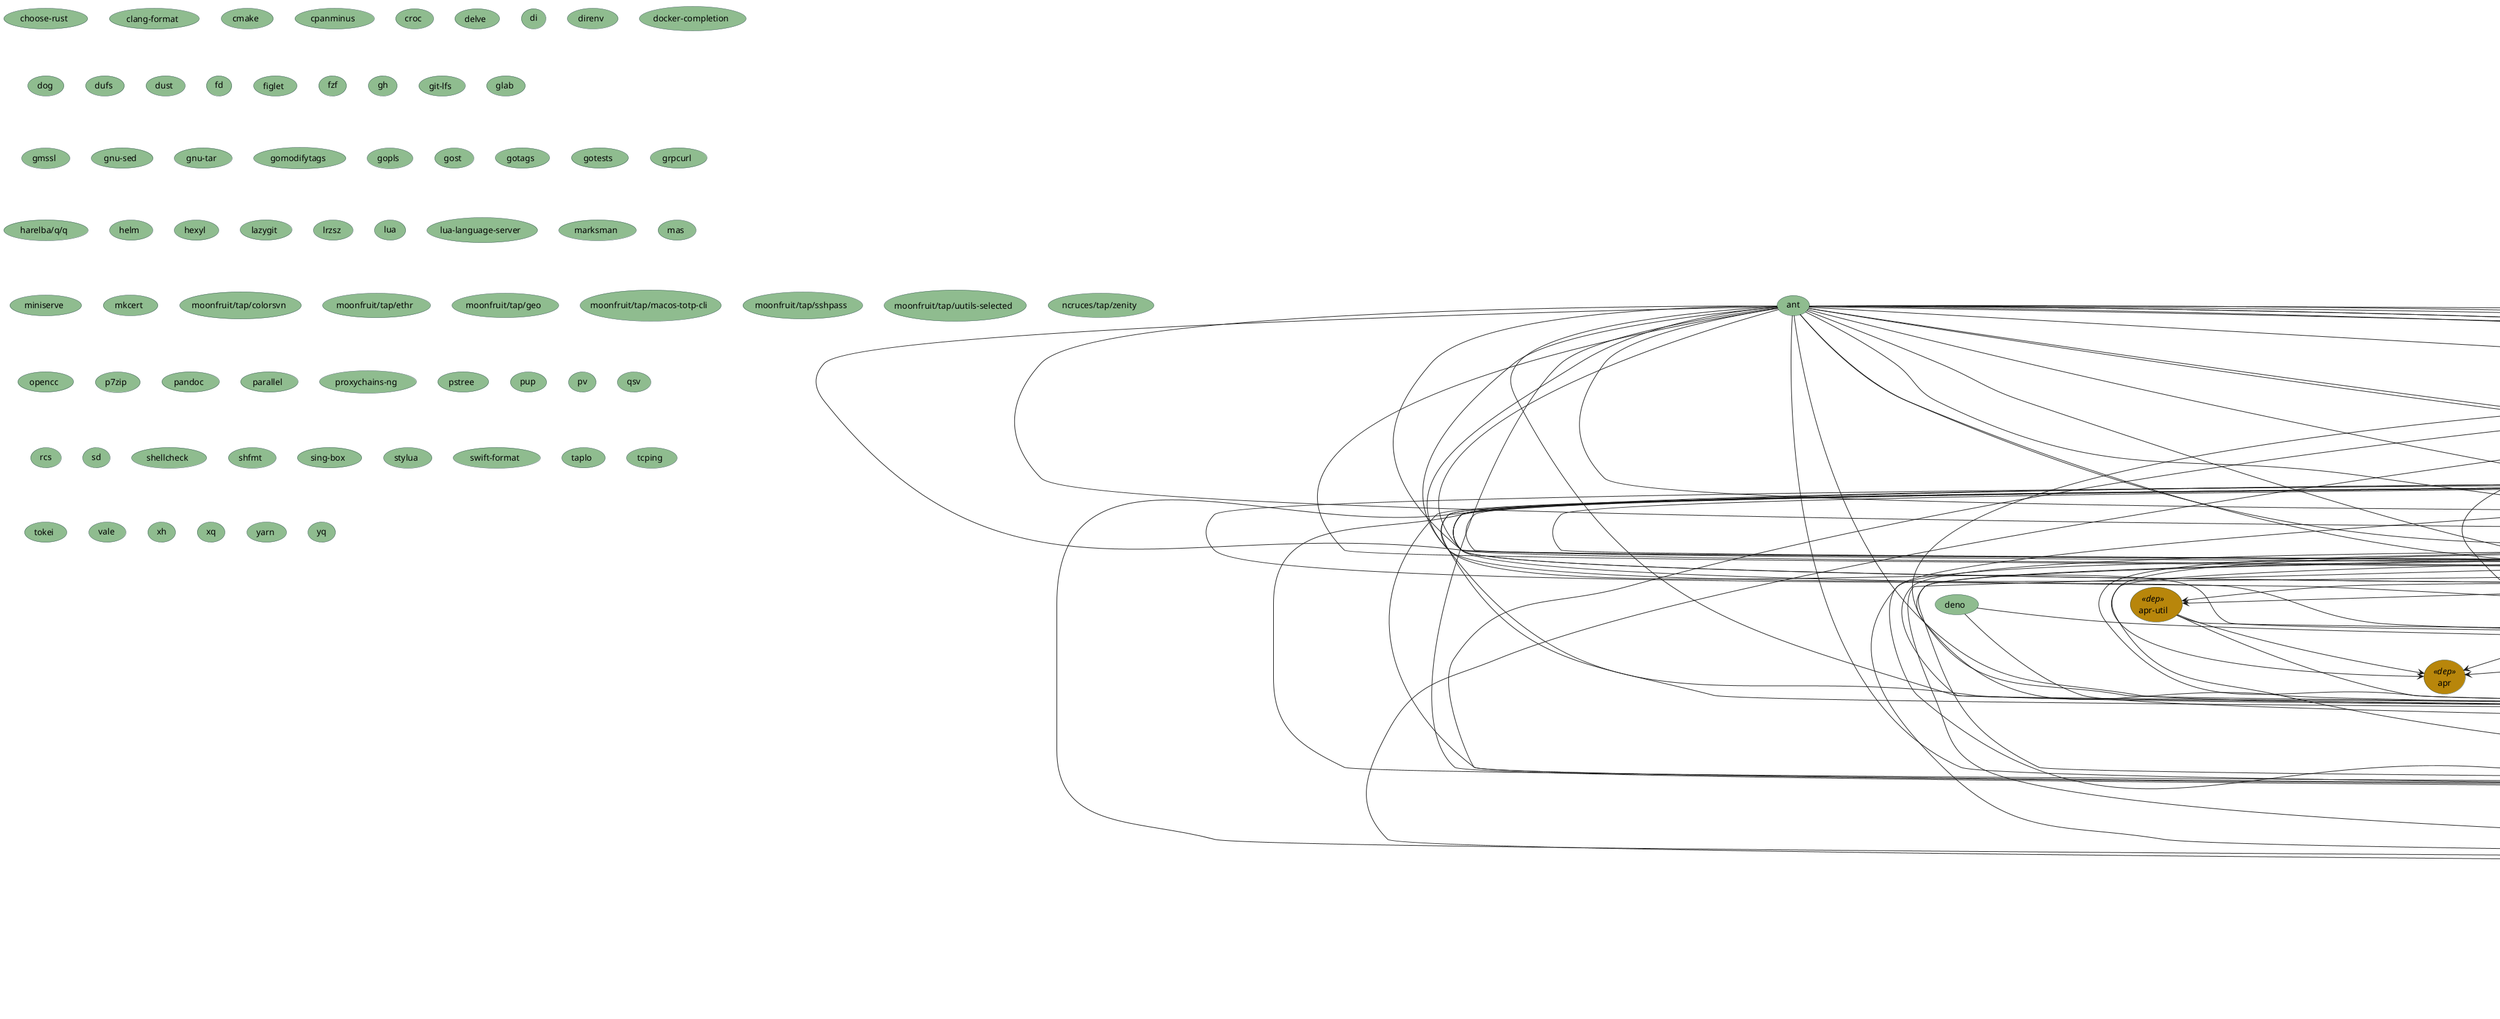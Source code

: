 @startuml homebrew
skinparam usecase {
    BorderColor DarkSlateGray
    BackgroundColor DarkSeaGreen
    BackgroundColor<< req >> ForestGreen
    BackgroundColor<< dep >> DarkGoldenRod
}
(abseil) << dep >>
(ant)
(ant)-->(cairo)
(ant)-->(fontconfig)
(ant)-->(freetype)
(ant)-->(gettext)
(ant)-->(giflib)
(ant)-->(glib)
(ant)-->(graphite2)
(ant)-->(harfbuzz)
(ant)-->(icu4c)
(ant)-->(jpeg-turbo)
(ant)-->(libpng)
(ant)-->(libtiff)
(ant)-->(libx11)
(ant)-->(libxau)
(ant)-->(libxcb)
(ant)-->(libxdmcp)
(ant)-->(libxext)
(ant)-->(libxrender)
(ant)-->(little-cms2)
(ant)-->(lz4)
(ant)-->(lzo)
(ant)-->(openjdk)
(ant)-->(pcre2)
(ant)-->(pixman)
(ant)-->(xorgproto)
(ant)-->(xz)
(ant)-->(zstd)
(aom) << dep >>
(aom)-->(brotli)
(aom)-->(giflib)
(aom)-->(highway)
(aom)-->(imath)
(aom)-->(jpeg-turbo)
(aom)-->(jpeg-xl)
(aom)-->(libpng)
(aom)-->(libtiff)
(aom)-->(libvmaf)
(aom)-->(little-cms2)
(aom)-->(lz4)
(aom)-->(openexr)
(aom)-->(webp)
(aom)-->(xz)
(aom)-->(zstd)
(apr) << dep >>
(apr-util) << dep >>
(apr-util)-->(apr)
(apr-util)-->(ca-certificates)
(apr-util)-->(openssl@3)
(aria2)
(aria2)-->(ca-certificates)
(aria2)-->(gettext)
(aria2)-->(libssh2)
(aria2)-->(openssl@3)
(aria2)-->(readline)
(aria2)-->(sqlite)
(autojump)
(autojump)-->(ca-certificates)
(autojump)-->(mpdecimal)
(autojump)-->(openssl@3)
(autojump)-->(python@3.12)
(autojump)-->(readline)
(autojump)-->(sqlite)
(autojump)-->(xz)
(avro-c) << dep >>
(avro-c)-->(jansson)
(avro-c)-->(snappy)
(avro-c)-->(xz)
(bash)
(bash-completion@2)
(bash-completion@2)-->(bash)
(bash-language-server)
(bash-language-server)-->(brotli)
(bash-language-server)-->(c-ares)
(bash-language-server)-->(ca-certificates)
(bash-language-server)-->(icu4c)
(bash-language-server)-->(libnghttp2)
(bash-language-server)-->(libuv)
(bash-language-server)-->(node)
(bash-language-server)-->(openssl@3)
(bat)
(bat)-->(ca-certificates)
(bat)-->(libgit2)
(bat)-->(libssh2)
(bat)-->(oniguruma)
(bat)-->(openssl@3)
(black)
(black)-->(ca-certificates)
(black)-->(mpdecimal)
(black)-->(openssl@3)
(black)-->(python-packaging)
(black)-->(python@3.12)
(black)-->(readline)
(black)-->(sqlite)
(black)-->(xz)
(brotli) << dep >>
(c-ares) << dep >>
(ca-certificates) << dep >>
(cairo) << dep >>
(cairo)-->(fontconfig)
(cairo)-->(freetype)
(cairo)-->(gettext)
(cairo)-->(glib)
(cairo)-->(libpng)
(cairo)-->(libx11)
(cairo)-->(libxau)
(cairo)-->(libxcb)
(cairo)-->(libxdmcp)
(cairo)-->(libxext)
(cairo)-->(libxrender)
(cairo)-->(lzo)
(cairo)-->(pcre2)
(cairo)-->(pixman)
(cairo)-->(xorgproto)
(capstone) << dep >>
(choose-rust)
(clang-format)
(cmake)
(codespell)
(codespell)-->(ca-certificates)
(codespell)-->(mpdecimal)
(codespell)-->(openssl@3)
(codespell)-->(python@3.11)
(codespell)-->(readline)
(codespell)-->(sqlite)
(codespell)-->(xz)
(colima)
(colima)-->(ca-certificates)
(colima)-->(capstone)
(colima)-->(dtc)
(colima)-->(gettext)
(colima)-->(glib)
(colima)-->(gmp)
(colima)-->(gnutls)
(colima)-->(jpeg-turbo)
(colima)-->(libevent)
(colima)-->(libidn2)
(colima)-->(libnghttp2)
(colima)-->(libpng)
(colima)-->(libslirp)
(colima)-->(libssh)
(colima)-->(libtasn1)
(colima)-->(libunistring)
(colima)-->(libusb)
(colima)-->(lima)
(colima)-->(lz4)
(colima)-->(lzo)
(colima)-->(ncurses)
(colima)-->(nettle)
(colima)-->(openssl@3)
(colima)-->(p11-kit)
(colima)-->(pcre2)
(colima)-->(pixman)
(colima)-->(qemu)
(colima)-->(snappy)
(colima)-->(unbound)
(colima)-->(vde)
(colima)-->(xz)
(colima)-->(zstd)
(cpanminus)
(croc)
(curl)
(curl)-->(brotli)
(curl)-->(ca-certificates)
(curl)-->(gettext)
(curl)-->(libidn2)
(curl)-->(libnghttp2)
(curl)-->(libssh2)
(curl)-->(libunistring)
(curl)-->(lz4)
(curl)-->(openldap)
(curl)-->(openssl@3)
(curl)-->(rtmpdump)
(curl)-->(xz)
(curl)-->(zstd)
(delve)
(deno)
(deno)-->(readline)
(deno)-->(sqlite)
(di)
(direnv)
(docker-completion)
(dog)
(dtc) << dep >>
(dufs)
(dust)
(eslint)
(eslint)-->(brotli)
(eslint)-->(c-ares)
(eslint)-->(ca-certificates)
(eslint)-->(icu4c)
(eslint)-->(libnghttp2)
(eslint)-->(libuv)
(eslint)-->(node)
(eslint)-->(openssl@3)
(eza)
(eza)-->(ca-certificates)
(eza)-->(libgit2)
(eza)-->(libssh2)
(eza)-->(openssl@3)
(fd)
(fdupes)
(fdupes)-->(pcre2)
(figlet)
(file-formula)
(file-formula)-->(libmagic)
(flake8)
(flake8)-->(ca-certificates)
(flake8)-->(mpdecimal)
(flake8)-->(openssl@3)
(flake8)-->(python@3.11)
(flake8)-->(readline)
(flake8)-->(sqlite)
(flake8)-->(xz)
(fontconfig) << dep >>
(fontconfig)-->(freetype)
(fontconfig)-->(libpng)
(fossil)
(fossil)-->(ca-certificates)
(fossil)-->(openssl@3)
(freetype) << dep >>
(freetype)-->(libpng)
(fribidi) << dep >>
(fzf)
(gawk)
(gawk)-->(gettext)
(gawk)-->(gmp)
(gawk)-->(mpfr)
(gawk)-->(readline)
(gd) << dep >>
(gd)-->(aom)
(gd)-->(brotli)
(gd)-->(fontconfig)
(gd)-->(freetype)
(gd)-->(giflib)
(gd)-->(highway)
(gd)-->(imath)
(gd)-->(jpeg-turbo)
(gd)-->(jpeg-xl)
(gd)-->(libavif)
(gd)-->(libpng)
(gd)-->(libtiff)
(gd)-->(libvmaf)
(gd)-->(little-cms2)
(gd)-->(lz4)
(gd)-->(openexr)
(gd)-->(webp)
(gd)-->(xz)
(gd)-->(zstd)
(gdk-pixbuf) << dep >>
(gdk-pixbuf)-->(gettext)
(gdk-pixbuf)-->(glib)
(gdk-pixbuf)-->(jpeg-turbo)
(gdk-pixbuf)-->(libpng)
(gdk-pixbuf)-->(libtiff)
(gdk-pixbuf)-->(lz4)
(gdk-pixbuf)-->(pcre2)
(gdk-pixbuf)-->(xz)
(gdk-pixbuf)-->(zstd)
(gettext) << dep >>
(gh)
(giflib) << dep >>
(git)
(git)-->(gettext)
(git)-->(pcre2)
(git-lfs)
(git-secret)
(git-secret)-->(ca-certificates)
(git-secret)-->(gawk)
(git-secret)-->(gettext)
(git-secret)-->(gmp)
(git-secret)-->(gnupg)
(git-secret)-->(gnutls)
(git-secret)-->(libassuan)
(git-secret)-->(libevent)
(git-secret)-->(libgcrypt)
(git-secret)-->(libgpg-error)
(git-secret)-->(libidn2)
(git-secret)-->(libksba)
(git-secret)-->(libnghttp2)
(git-secret)-->(libtasn1)
(git-secret)-->(libunistring)
(git-secret)-->(libusb)
(git-secret)-->(mpfr)
(git-secret)-->(nettle)
(git-secret)-->(npth)
(git-secret)-->(openldap)
(git-secret)-->(openssl@3)
(git-secret)-->(p11-kit)
(git-secret)-->(pinentry)
(git-secret)-->(readline)
(git-secret)-->(unbound)
(git-svn)
(git-svn)-->(apr)
(git-svn)-->(apr-util)
(git-svn)-->(ca-certificates)
(git-svn)-->(gettext)
(git-svn)-->(git)
(git-svn)-->(lz4)
(git-svn)-->(openssl@3)
(git-svn)-->(pcre2)
(git-svn)-->(subversion)
(git-svn)-->(utf8proc)
(glab)
(glib) << dep >>
(glib)-->(gettext)
(glib)-->(pcre2)
(gmp) << dep >>
(gmssl)
(gnu-sed)
(gnu-tar)
(gnupg)
(gnupg)-->(ca-certificates)
(gnupg)-->(gettext)
(gnupg)-->(gmp)
(gnupg)-->(gnutls)
(gnupg)-->(libassuan)
(gnupg)-->(libevent)
(gnupg)-->(libgcrypt)
(gnupg)-->(libgpg-error)
(gnupg)-->(libidn2)
(gnupg)-->(libksba)
(gnupg)-->(libnghttp2)
(gnupg)-->(libtasn1)
(gnupg)-->(libunistring)
(gnupg)-->(libusb)
(gnupg)-->(nettle)
(gnupg)-->(npth)
(gnupg)-->(openldap)
(gnupg)-->(openssl@3)
(gnupg)-->(p11-kit)
(gnupg)-->(pinentry)
(gnupg)-->(readline)
(gnupg)-->(unbound)
(gnutls) << dep >>
(gnutls)-->(ca-certificates)
(gnutls)-->(gettext)
(gnutls)-->(gmp)
(gnutls)-->(libevent)
(gnutls)-->(libidn2)
(gnutls)-->(libnghttp2)
(gnutls)-->(libtasn1)
(gnutls)-->(libunistring)
(gnutls)-->(nettle)
(gnutls)-->(openssl@3)
(gnutls)-->(p11-kit)
(gnutls)-->(unbound)
(go)
(gomodifytags)
(gopls)
(gost)
(gotags)
(gotests)
(gradle)
(gradle)-->(cairo)
(gradle)-->(fontconfig)
(gradle)-->(freetype)
(gradle)-->(gettext)
(gradle)-->(giflib)
(gradle)-->(glib)
(gradle)-->(graphite2)
(gradle)-->(harfbuzz)
(gradle)-->(icu4c)
(gradle)-->(jpeg-turbo)
(gradle)-->(libpng)
(gradle)-->(libtiff)
(gradle)-->(libx11)
(gradle)-->(libxau)
(gradle)-->(libxcb)
(gradle)-->(libxdmcp)
(gradle)-->(libxext)
(gradle)-->(libxrender)
(gradle)-->(little-cms2)
(gradle)-->(lz4)
(gradle)-->(lzo)
(gradle)-->(openjdk)
(gradle)-->(pcre2)
(gradle)-->(pixman)
(gradle)-->(xorgproto)
(gradle)-->(xz)
(gradle)-->(zstd)
(graphite2) << dep >>
(graphviz) << dep >>
(graphviz)-->(aom)
(graphviz)-->(brotli)
(graphviz)-->(cairo)
(graphviz)-->(fontconfig)
(graphviz)-->(freetype)
(graphviz)-->(fribidi)
(graphviz)-->(gd)
(graphviz)-->(gdk-pixbuf)
(graphviz)-->(gettext)
(graphviz)-->(giflib)
(graphviz)-->(glib)
(graphviz)-->(graphite2)
(graphviz)-->(gts)
(graphviz)-->(harfbuzz)
(graphviz)-->(highway)
(graphviz)-->(icu4c)
(graphviz)-->(imath)
(graphviz)-->(jasper)
(graphviz)-->(jpeg-turbo)
(graphviz)-->(jpeg-xl)
(graphviz)-->(libavif)
(graphviz)-->(libpng)
(graphviz)-->(librsvg)
(graphviz)-->(libtiff)
(graphviz)-->(libtool)
(graphviz)-->(libvmaf)
(graphviz)-->(libx11)
(graphviz)-->(libxau)
(graphviz)-->(libxcb)
(graphviz)-->(libxdmcp)
(graphviz)-->(libxext)
(graphviz)-->(libxrender)
(graphviz)-->(little-cms2)
(graphviz)-->(lz4)
(graphviz)-->(lzo)
(graphviz)-->(m4)
(graphviz)-->(netpbm)
(graphviz)-->(openexr)
(graphviz)-->(pango)
(graphviz)-->(pcre2)
(graphviz)-->(pixman)
(graphviz)-->(webp)
(graphviz)-->(xorgproto)
(graphviz)-->(xz)
(graphviz)-->(zstd)
(grpcurl)
(gts) << dep >>
(gts)-->(gettext)
(gts)-->(glib)
(gts)-->(jasper)
(gts)-->(jpeg-turbo)
(gts)-->(libpng)
(gts)-->(libtiff)
(gts)-->(lz4)
(gts)-->(netpbm)
(gts)-->(pcre2)
(gts)-->(xz)
(gts)-->(zstd)
(harelba/q/q)
(harfbuzz) << dep >>
(harfbuzz)-->(cairo)
(harfbuzz)-->(fontconfig)
(harfbuzz)-->(freetype)
(harfbuzz)-->(gettext)
(harfbuzz)-->(glib)
(harfbuzz)-->(graphite2)
(harfbuzz)-->(icu4c)
(harfbuzz)-->(libpng)
(harfbuzz)-->(libx11)
(harfbuzz)-->(libxau)
(harfbuzz)-->(libxcb)
(harfbuzz)-->(libxdmcp)
(harfbuzz)-->(libxext)
(harfbuzz)-->(libxrender)
(harfbuzz)-->(lzo)
(harfbuzz)-->(pcre2)
(harfbuzz)-->(pixman)
(harfbuzz)-->(xorgproto)
(hazelcast/hz/hazelcast)
(hazelcast/hz/hazelcast)-->(cairo)
(hazelcast/hz/hazelcast)-->(fontconfig)
(hazelcast/hz/hazelcast)-->(freetype)
(hazelcast/hz/hazelcast)-->(gettext)
(hazelcast/hz/hazelcast)-->(giflib)
(hazelcast/hz/hazelcast)-->(glib)
(hazelcast/hz/hazelcast)-->(graphite2)
(hazelcast/hz/hazelcast)-->(harfbuzz)
(hazelcast/hz/hazelcast)-->(icu4c)
(hazelcast/hz/hazelcast)-->(jpeg-turbo)
(hazelcast/hz/hazelcast)-->(libpng)
(hazelcast/hz/hazelcast)-->(libtiff)
(hazelcast/hz/hazelcast)-->(libx11)
(hazelcast/hz/hazelcast)-->(libxau)
(hazelcast/hz/hazelcast)-->(libxcb)
(hazelcast/hz/hazelcast)-->(libxdmcp)
(hazelcast/hz/hazelcast)-->(libxext)
(hazelcast/hz/hazelcast)-->(libxrender)
(hazelcast/hz/hazelcast)-->(little-cms2)
(hazelcast/hz/hazelcast)-->(lz4)
(hazelcast/hz/hazelcast)-->(lzo)
(hazelcast/hz/hazelcast)-->(openjdk)
(hazelcast/hz/hazelcast)-->(pcre2)
(hazelcast/hz/hazelcast)-->(pixman)
(hazelcast/hz/hazelcast)-->(xorgproto)
(hazelcast/hz/hazelcast)-->(xz)
(hazelcast/hz/hazelcast)-->(zstd)
(hazelcast/hz/hazelcast-management-center)
(hazelcast/hz/hazelcast-management-center)-->(cairo)
(hazelcast/hz/hazelcast-management-center)-->(fontconfig)
(hazelcast/hz/hazelcast-management-center)-->(freetype)
(hazelcast/hz/hazelcast-management-center)-->(gettext)
(hazelcast/hz/hazelcast-management-center)-->(giflib)
(hazelcast/hz/hazelcast-management-center)-->(glib)
(hazelcast/hz/hazelcast-management-center)-->(graphite2)
(hazelcast/hz/hazelcast-management-center)-->(harfbuzz)
(hazelcast/hz/hazelcast-management-center)-->(icu4c)
(hazelcast/hz/hazelcast-management-center)-->(jpeg-turbo)
(hazelcast/hz/hazelcast-management-center)-->(libpng)
(hazelcast/hz/hazelcast-management-center)-->(libtiff)
(hazelcast/hz/hazelcast-management-center)-->(libx11)
(hazelcast/hz/hazelcast-management-center)-->(libxau)
(hazelcast/hz/hazelcast-management-center)-->(libxcb)
(hazelcast/hz/hazelcast-management-center)-->(libxdmcp)
(hazelcast/hz/hazelcast-management-center)-->(libxext)
(hazelcast/hz/hazelcast-management-center)-->(libxrender)
(hazelcast/hz/hazelcast-management-center)-->(little-cms2)
(hazelcast/hz/hazelcast-management-center)-->(lz4)
(hazelcast/hz/hazelcast-management-center)-->(lzo)
(hazelcast/hz/hazelcast-management-center)-->(openjdk)
(hazelcast/hz/hazelcast-management-center)-->(pcre2)
(hazelcast/hz/hazelcast-management-center)-->(pixman)
(hazelcast/hz/hazelcast-management-center)-->(xorgproto)
(hazelcast/hz/hazelcast-management-center)-->(xz)
(hazelcast/hz/hazelcast-management-center)-->(zstd)
(helm)
(hexyl)
(highway) << dep >>
(htop)
(htop)-->(ncurses)
(httpie)
(httpie)-->(ca-certificates)
(httpie)-->(mpdecimal)
(httpie)-->(openssl@3)
(httpie)-->(pygments)
(httpie)-->(python-certifi)
(httpie)-->(python@3.12)
(httpie)-->(readline)
(httpie)-->(sqlite)
(httpie)-->(xz)
(icu4c) << dep >>
(imath) << dep >>
(iperf3)
(iperf3)-->(ca-certificates)
(iperf3)-->(openssl@3)
(ipython)
(ipython)-->(ca-certificates)
(ipython)-->(mpdecimal)
(ipython)-->(openssl@3)
(ipython)-->(pygments)
(ipython)-->(python@3.12)
(ipython)-->(readline)
(ipython)-->(six)
(ipython)-->(sqlite)
(ipython)-->(xz)
(jansson) << dep >>
(jasper) << dep >>
(jasper)-->(jpeg-turbo)
(jdtls)
(jdtls)-->(ca-certificates)
(jdtls)-->(cairo)
(jdtls)-->(fontconfig)
(jdtls)-->(freetype)
(jdtls)-->(gettext)
(jdtls)-->(giflib)
(jdtls)-->(glib)
(jdtls)-->(graphite2)
(jdtls)-->(harfbuzz)
(jdtls)-->(icu4c)
(jdtls)-->(jpeg-turbo)
(jdtls)-->(libpng)
(jdtls)-->(libtiff)
(jdtls)-->(libx11)
(jdtls)-->(libxau)
(jdtls)-->(libxcb)
(jdtls)-->(libxdmcp)
(jdtls)-->(libxext)
(jdtls)-->(libxrender)
(jdtls)-->(little-cms2)
(jdtls)-->(lz4)
(jdtls)-->(lzo)
(jdtls)-->(mpdecimal)
(jdtls)-->(openjdk)
(jdtls)-->(openssl@3)
(jdtls)-->(pcre2)
(jdtls)-->(pixman)
(jdtls)-->(python@3.12)
(jdtls)-->(readline)
(jdtls)-->(sqlite)
(jdtls)-->(xorgproto)
(jdtls)-->(xz)
(jdtls)-->(zstd)
(jpeg-turbo) << dep >>
(jpeg-xl) << dep >>
(jpeg-xl)-->(brotli)
(jpeg-xl)-->(giflib)
(jpeg-xl)-->(highway)
(jpeg-xl)-->(imath)
(jpeg-xl)-->(jpeg-turbo)
(jpeg-xl)-->(libpng)
(jpeg-xl)-->(libtiff)
(jpeg-xl)-->(little-cms2)
(jpeg-xl)-->(lz4)
(jpeg-xl)-->(openexr)
(jpeg-xl)-->(webp)
(jpeg-xl)-->(xz)
(jpeg-xl)-->(zstd)
(jq)
(jq)-->(oniguruma)
(jsoncpp) << dep >>
(kafka)
(kafka)-->(ca-certificates)
(kafka)-->(cairo)
(kafka)-->(fontconfig)
(kafka)-->(freetype)
(kafka)-->(gettext)
(kafka)-->(giflib)
(kafka)-->(glib)
(kafka)-->(graphite2)
(kafka)-->(harfbuzz)
(kafka)-->(icu4c)
(kafka)-->(jpeg-turbo)
(kafka)-->(libpng)
(kafka)-->(libtiff)
(kafka)-->(libx11)
(kafka)-->(libxau)
(kafka)-->(libxcb)
(kafka)-->(libxdmcp)
(kafka)-->(libxext)
(kafka)-->(libxrender)
(kafka)-->(little-cms2)
(kafka)-->(lz4)
(kafka)-->(lzo)
(kafka)-->(openjdk)
(kafka)-->(openssl@3)
(kafka)-->(pcre2)
(kafka)-->(pixman)
(kafka)-->(xorgproto)
(kafka)-->(xz)
(kafka)-->(zookeeper)
(kafka)-->(zstd)
(kcat)
(kcat)-->(avro-c)
(kcat)-->(ca-certificates)
(kcat)-->(jansson)
(kcat)-->(librdkafka)
(kcat)-->(libserdes)
(kcat)-->(lz4)
(kcat)-->(lzlib)
(kcat)-->(openssl@3)
(kcat)-->(snappy)
(kcat)-->(xz)
(kcat)-->(yajl)
(kcat)-->(zstd)
(lazygit)
(libassuan) << dep >>
(libassuan)-->(gettext)
(libassuan)-->(libgpg-error)
(libavif) << dep >>
(libavif)-->(aom)
(libavif)-->(brotli)
(libavif)-->(giflib)
(libavif)-->(highway)
(libavif)-->(imath)
(libavif)-->(jpeg-turbo)
(libavif)-->(jpeg-xl)
(libavif)-->(libpng)
(libavif)-->(libtiff)
(libavif)-->(libvmaf)
(libavif)-->(little-cms2)
(libavif)-->(lz4)
(libavif)-->(openexr)
(libavif)-->(webp)
(libavif)-->(xz)
(libavif)-->(zstd)
(libevent) << dep >>
(libevent)-->(ca-certificates)
(libevent)-->(openssl@3)
(libgcrypt) << dep >>
(libgcrypt)-->(gettext)
(libgcrypt)-->(libgpg-error)
(libgit2) << dep >>
(libgit2)-->(ca-certificates)
(libgit2)-->(libssh2)
(libgit2)-->(openssl@3)
(libgpg-error) << dep >>
(libgpg-error)-->(gettext)
(libidn2) << dep >>
(libidn2)-->(gettext)
(libidn2)-->(libunistring)
(libksba) << dep >>
(libksba)-->(gettext)
(libksba)-->(libgpg-error)
(libmagic) << dep >>
(libnghttp2) << dep >>
(libpng) << dep >>
(librdkafka) << dep >>
(librdkafka)-->(ca-certificates)
(librdkafka)-->(lz4)
(librdkafka)-->(lzlib)
(librdkafka)-->(openssl@3)
(librdkafka)-->(xz)
(librdkafka)-->(zstd)
(librsvg) << dep >>
(librsvg)-->(cairo)
(librsvg)-->(fontconfig)
(librsvg)-->(freetype)
(librsvg)-->(fribidi)
(librsvg)-->(gdk-pixbuf)
(librsvg)-->(gettext)
(librsvg)-->(glib)
(librsvg)-->(graphite2)
(librsvg)-->(harfbuzz)
(librsvg)-->(icu4c)
(librsvg)-->(jpeg-turbo)
(librsvg)-->(libpng)
(librsvg)-->(libtiff)
(librsvg)-->(libx11)
(librsvg)-->(libxau)
(librsvg)-->(libxcb)
(librsvg)-->(libxdmcp)
(librsvg)-->(libxext)
(librsvg)-->(libxrender)
(librsvg)-->(lz4)
(librsvg)-->(lzo)
(librsvg)-->(pango)
(librsvg)-->(pcre2)
(librsvg)-->(pixman)
(librsvg)-->(xorgproto)
(librsvg)-->(xz)
(librsvg)-->(zstd)
(libserdes) << dep >>
(libserdes)-->(avro-c)
(libserdes)-->(jansson)
(libserdes)-->(snappy)
(libserdes)-->(xz)
(libslirp) << dep >>
(libslirp)-->(gettext)
(libslirp)-->(glib)
(libslirp)-->(pcre2)
(libssh) << dep >>
(libssh)-->(ca-certificates)
(libssh)-->(openssl@3)
(libssh2) << dep >>
(libssh2)-->(ca-certificates)
(libssh2)-->(openssl@3)
(libtasn1) << dep >>
(libtermkey) << dep >>
(libtermkey)-->(unibilium)
(libtiff) << dep >>
(libtiff)-->(jpeg-turbo)
(libtiff)-->(lz4)
(libtiff)-->(xz)
(libtiff)-->(zstd)
(libtool) << dep >>
(libtool)-->(m4)
(libunistring) << dep >>
(libusb) << dep >>
(libuv) << dep >>
(libvmaf) << dep >>
(libvterm) << dep >>
(libx11) << dep >>
(libx11)-->(libxau)
(libx11)-->(libxcb)
(libx11)-->(libxdmcp)
(libx11)-->(xorgproto)
(libxau) << dep >>
(libxau)-->(xorgproto)
(libxcb) << dep >>
(libxcb)-->(libxau)
(libxcb)-->(libxdmcp)
(libxcb)-->(xorgproto)
(libxdmcp) << dep >>
(libxdmcp)-->(xorgproto)
(libxext) << dep >>
(libxext)-->(libx11)
(libxext)-->(libxau)
(libxext)-->(libxcb)
(libxext)-->(libxdmcp)
(libxext)-->(xorgproto)
(libxrender) << dep >>
(libxrender)-->(libx11)
(libxrender)-->(libxau)
(libxrender)-->(libxcb)
(libxrender)-->(libxdmcp)
(libxrender)-->(xorgproto)
(libyaml) << dep >>
(lima) << dep >>
(lima)-->(ca-certificates)
(lima)-->(capstone)
(lima)-->(dtc)
(lima)-->(gettext)
(lima)-->(glib)
(lima)-->(gmp)
(lima)-->(gnutls)
(lima)-->(jpeg-turbo)
(lima)-->(libevent)
(lima)-->(libidn2)
(lima)-->(libnghttp2)
(lima)-->(libpng)
(lima)-->(libslirp)
(lima)-->(libssh)
(lima)-->(libtasn1)
(lima)-->(libunistring)
(lima)-->(libusb)
(lima)-->(lz4)
(lima)-->(lzo)
(lima)-->(ncurses)
(lima)-->(nettle)
(lima)-->(openssl@3)
(lima)-->(p11-kit)
(lima)-->(pcre2)
(lima)-->(pixman)
(lima)-->(qemu)
(lima)-->(snappy)
(lima)-->(unbound)
(lima)-->(vde)
(lima)-->(xz)
(lima)-->(zstd)
(little-cms2) << dep >>
(little-cms2)-->(jpeg-turbo)
(little-cms2)-->(libtiff)
(little-cms2)-->(lz4)
(little-cms2)-->(xz)
(little-cms2)-->(zstd)
(llvm) << dep >>
(llvm)-->(ca-certificates)
(llvm)-->(lz4)
(llvm)-->(mpdecimal)
(llvm)-->(openssl@3)
(llvm)-->(python@3.12)
(llvm)-->(readline)
(llvm)-->(sqlite)
(llvm)-->(xz)
(llvm)-->(z3)
(llvm)-->(zstd)
(lrzsz)
(lua)
(lua-language-server)
(luajit) << dep >>
(luv) << dep >>
(luv)-->(libuv)
(lz4) << dep >>
(lzlib) << dep >>
(lzo) << dep >>
(m4) << dep >>
(marksman)
(mas)
(maven)
(maven)-->(cairo)
(maven)-->(fontconfig)
(maven)-->(freetype)
(maven)-->(gettext)
(maven)-->(giflib)
(maven)-->(glib)
(maven)-->(graphite2)
(maven)-->(harfbuzz)
(maven)-->(icu4c)
(maven)-->(jpeg-turbo)
(maven)-->(libpng)
(maven)-->(libtiff)
(maven)-->(libx11)
(maven)-->(libxau)
(maven)-->(libxcb)
(maven)-->(libxdmcp)
(maven)-->(libxext)
(maven)-->(libxrender)
(maven)-->(little-cms2)
(maven)-->(lz4)
(maven)-->(lzo)
(maven)-->(openjdk)
(maven)-->(pcre2)
(maven)-->(pixman)
(maven)-->(xorgproto)
(maven)-->(xz)
(maven)-->(zstd)
(miniserve)
(mkcert)
(mongodb/brew/mongodb-community)
(mongodb/brew/mongodb-community)-->(brotli)
(mongodb/brew/mongodb-community)-->(c-ares)
(mongodb/brew/mongodb-community)-->(ca-certificates)
(mongodb/brew/mongodb-community)-->(icu4c)
(mongodb/brew/mongodb-community)-->(libnghttp2)
(mongodb/brew/mongodb-community)-->(libuv)
(mongodb/brew/mongodb-community)-->(mongodb/brew/mongodb-database-tools)
(mongodb/brew/mongodb-community)-->(mongosh)
(mongodb/brew/mongodb-community)-->(node)
(mongodb/brew/mongodb-community)-->(openssl@3)
(mongodb/brew/mongodb-database-tools) << req >>
(mongosh) << dep >>
(mongosh)-->(brotli)
(mongosh)-->(c-ares)
(mongosh)-->(ca-certificates)
(mongosh)-->(icu4c)
(mongosh)-->(libnghttp2)
(mongosh)-->(libuv)
(mongosh)-->(node)
(mongosh)-->(openssl@3)
(moonfruit/tap/colorsvn)
(moonfruit/tap/ethr)
(moonfruit/tap/geo)
(moonfruit/tap/impl)
(moonfruit/tap/impl)-->(go)
(moonfruit/tap/macos-totp-cli)
(moonfruit/tap/sshpass)
(moonfruit/tap/uutils-selected)
(moonfruit/tap/wlp-webprofile8)
(moonfruit/tap/wlp-webprofile8)-->(cairo)
(moonfruit/tap/wlp-webprofile8)-->(fontconfig)
(moonfruit/tap/wlp-webprofile8)-->(freetype)
(moonfruit/tap/wlp-webprofile8)-->(gettext)
(moonfruit/tap/wlp-webprofile8)-->(giflib)
(moonfruit/tap/wlp-webprofile8)-->(glib)
(moonfruit/tap/wlp-webprofile8)-->(graphite2)
(moonfruit/tap/wlp-webprofile8)-->(harfbuzz)
(moonfruit/tap/wlp-webprofile8)-->(icu4c)
(moonfruit/tap/wlp-webprofile8)-->(jpeg-turbo)
(moonfruit/tap/wlp-webprofile8)-->(libpng)
(moonfruit/tap/wlp-webprofile8)-->(libtiff)
(moonfruit/tap/wlp-webprofile8)-->(libx11)
(moonfruit/tap/wlp-webprofile8)-->(libxau)
(moonfruit/tap/wlp-webprofile8)-->(libxcb)
(moonfruit/tap/wlp-webprofile8)-->(libxdmcp)
(moonfruit/tap/wlp-webprofile8)-->(libxext)
(moonfruit/tap/wlp-webprofile8)-->(libxrender)
(moonfruit/tap/wlp-webprofile8)-->(little-cms2)
(moonfruit/tap/wlp-webprofile8)-->(lz4)
(moonfruit/tap/wlp-webprofile8)-->(lzo)
(moonfruit/tap/wlp-webprofile8)-->(openjdk)
(moonfruit/tap/wlp-webprofile8)-->(pcre2)
(moonfruit/tap/wlp-webprofile8)-->(pixman)
(moonfruit/tap/wlp-webprofile8)-->(xorgproto)
(moonfruit/tap/wlp-webprofile8)-->(xz)
(moonfruit/tap/wlp-webprofile8)-->(zstd)
(mosh)
(mosh)-->(abseil)
(mosh)-->(jsoncpp)
(mosh)-->(protobuf)
(mpdecimal) << dep >>
(mpfr) << dep >>
(mpfr)-->(gmp)
(msgpack) << dep >>
(ncdu)
(ncdu)-->(ncurses)
(ncruces/tap/zenity)
(ncurses) << dep >>
(neovide)
(neovide)-->(gettext)
(neovide)-->(libtermkey)
(neovide)-->(libuv)
(neovide)-->(libvterm)
(neovide)-->(luajit)
(neovide)-->(luv)
(neovide)-->(msgpack)
(neovide)-->(neovim)
(neovide)-->(tree-sitter)
(neovide)-->(unibilium)
(neovim)
(neovim)-->(gettext)
(neovim)-->(libtermkey)
(neovim)-->(libuv)
(neovim)-->(libvterm)
(neovim)-->(luajit)
(neovim)-->(luv)
(neovim)-->(msgpack)
(neovim)-->(tree-sitter)
(neovim)-->(unibilium)
(netpbm) << dep >>
(netpbm)-->(jasper)
(netpbm)-->(jpeg-turbo)
(netpbm)-->(libpng)
(netpbm)-->(libtiff)
(netpbm)-->(lz4)
(netpbm)-->(xz)
(netpbm)-->(zstd)
(nettle) << dep >>
(nettle)-->(gmp)
(node)
(node)-->(brotli)
(node)-->(c-ares)
(node)-->(ca-certificates)
(node)-->(icu4c)
(node)-->(libnghttp2)
(node)-->(libuv)
(node)-->(openssl@3)
(node@16) << req >>
(node@16)-->(brotli)
(node@16)-->(c-ares)
(node@16)-->(ca-certificates)
(node@16)-->(icu4c)
(node@16)-->(libnghttp2)
(node@16)-->(libuv)
(node@16)-->(openssl@3)
(npth) << dep >>
(oniguruma) << dep >>
(opencc)
(openexr) << dep >>
(openexr)-->(imath)
(openjdk)
(openjdk)-->(cairo)
(openjdk)-->(fontconfig)
(openjdk)-->(freetype)
(openjdk)-->(gettext)
(openjdk)-->(giflib)
(openjdk)-->(glib)
(openjdk)-->(graphite2)
(openjdk)-->(harfbuzz)
(openjdk)-->(icu4c)
(openjdk)-->(jpeg-turbo)
(openjdk)-->(libpng)
(openjdk)-->(libtiff)
(openjdk)-->(libx11)
(openjdk)-->(libxau)
(openjdk)-->(libxcb)
(openjdk)-->(libxdmcp)
(openjdk)-->(libxext)
(openjdk)-->(libxrender)
(openjdk)-->(little-cms2)
(openjdk)-->(lz4)
(openjdk)-->(lzo)
(openjdk)-->(pcre2)
(openjdk)-->(pixman)
(openjdk)-->(xorgproto)
(openjdk)-->(xz)
(openjdk)-->(zstd)
(openjdk@11)
(openjdk@11)-->(cairo)
(openjdk@11)-->(fontconfig)
(openjdk@11)-->(freetype)
(openjdk@11)-->(gettext)
(openjdk@11)-->(giflib)
(openjdk@11)-->(glib)
(openjdk@11)-->(graphite2)
(openjdk@11)-->(harfbuzz)
(openjdk@11)-->(icu4c)
(openjdk@11)-->(jpeg-turbo)
(openjdk@11)-->(libpng)
(openjdk@11)-->(libtiff)
(openjdk@11)-->(libx11)
(openjdk@11)-->(libxau)
(openjdk@11)-->(libxcb)
(openjdk@11)-->(libxdmcp)
(openjdk@11)-->(libxext)
(openjdk@11)-->(libxrender)
(openjdk@11)-->(little-cms2)
(openjdk@11)-->(lz4)
(openjdk@11)-->(lzo)
(openjdk@11)-->(pcre2)
(openjdk@11)-->(pixman)
(openjdk@11)-->(xorgproto)
(openjdk@11)-->(xz)
(openjdk@11)-->(zstd)
(openjdk@17)
(openjdk@17)-->(cairo)
(openjdk@17)-->(fontconfig)
(openjdk@17)-->(freetype)
(openjdk@17)-->(gettext)
(openjdk@17)-->(giflib)
(openjdk@17)-->(glib)
(openjdk@17)-->(graphite2)
(openjdk@17)-->(harfbuzz)
(openjdk@17)-->(icu4c)
(openjdk@17)-->(jpeg-turbo)
(openjdk@17)-->(libpng)
(openjdk@17)-->(libtiff)
(openjdk@17)-->(libx11)
(openjdk@17)-->(libxau)
(openjdk@17)-->(libxcb)
(openjdk@17)-->(libxdmcp)
(openjdk@17)-->(libxext)
(openjdk@17)-->(libxrender)
(openjdk@17)-->(little-cms2)
(openjdk@17)-->(lz4)
(openjdk@17)-->(lzo)
(openjdk@17)-->(pcre2)
(openjdk@17)-->(pixman)
(openjdk@17)-->(xorgproto)
(openjdk@17)-->(xz)
(openjdk@17)-->(zstd)
(openldap) << dep >>
(openldap)-->(ca-certificates)
(openldap)-->(openssl@3)
(openssl@3) << dep >>
(openssl@3)-->(ca-certificates)
(p11-kit) << dep >>
(p11-kit)-->(ca-certificates)
(p11-kit)-->(libtasn1)
(p7zip)
(pandoc)
(pango) << dep >>
(pango)-->(cairo)
(pango)-->(fontconfig)
(pango)-->(freetype)
(pango)-->(fribidi)
(pango)-->(gettext)
(pango)-->(glib)
(pango)-->(graphite2)
(pango)-->(harfbuzz)
(pango)-->(icu4c)
(pango)-->(libpng)
(pango)-->(libx11)
(pango)-->(libxau)
(pango)-->(libxcb)
(pango)-->(libxdmcp)
(pango)-->(libxext)
(pango)-->(libxrender)
(pango)-->(lzo)
(pango)-->(pcre2)
(pango)-->(pixman)
(pango)-->(xorgproto)
(parallel)
(pcre) << dep >>
(pcre2) << dep >>
(pigz)
(pigz)-->(zopfli)
(pinentry) << dep >>
(pinentry)-->(gettext)
(pinentry)-->(libassuan)
(pinentry)-->(libgpg-error)
(pinentry-mac)
(pinentry-mac)-->(gettext)
(pinentry-mac)-->(libassuan)
(pinentry-mac)-->(libgpg-error)
(pipgrip)
(pipgrip)-->(ca-certificates)
(pipgrip)-->(mpdecimal)
(pipgrip)-->(openssl@3)
(pipgrip)-->(python-click)
(pipgrip)-->(python-packaging)
(pipgrip)-->(python-setuptools)
(pipgrip)-->(python@3.12)
(pipgrip)-->(readline)
(pipgrip)-->(six)
(pipgrip)-->(sqlite)
(pipgrip)-->(xz)
(pixman) << dep >>
(pkg-config) << dep >>
(plantuml)
(plantuml)-->(aom)
(plantuml)-->(brotli)
(plantuml)-->(cairo)
(plantuml)-->(fontconfig)
(plantuml)-->(freetype)
(plantuml)-->(fribidi)
(plantuml)-->(gd)
(plantuml)-->(gdk-pixbuf)
(plantuml)-->(gettext)
(plantuml)-->(giflib)
(plantuml)-->(glib)
(plantuml)-->(graphite2)
(plantuml)-->(graphviz)
(plantuml)-->(gts)
(plantuml)-->(harfbuzz)
(plantuml)-->(highway)
(plantuml)-->(icu4c)
(plantuml)-->(imath)
(plantuml)-->(jasper)
(plantuml)-->(jpeg-turbo)
(plantuml)-->(jpeg-xl)
(plantuml)-->(libavif)
(plantuml)-->(libpng)
(plantuml)-->(librsvg)
(plantuml)-->(libtiff)
(plantuml)-->(libtool)
(plantuml)-->(libvmaf)
(plantuml)-->(libx11)
(plantuml)-->(libxau)
(plantuml)-->(libxcb)
(plantuml)-->(libxdmcp)
(plantuml)-->(libxext)
(plantuml)-->(libxrender)
(plantuml)-->(little-cms2)
(plantuml)-->(lz4)
(plantuml)-->(lzo)
(plantuml)-->(m4)
(plantuml)-->(netpbm)
(plantuml)-->(openexr)
(plantuml)-->(openjdk)
(plantuml)-->(pango)
(plantuml)-->(pcre2)
(plantuml)-->(pixman)
(plantuml)-->(webp)
(plantuml)-->(xorgproto)
(plantuml)-->(xz)
(plantuml)-->(zstd)
(popt) << dep >>
(prettier)
(prettier)-->(brotli)
(prettier)-->(c-ares)
(prettier)-->(ca-certificates)
(prettier)-->(icu4c)
(prettier)-->(libnghttp2)
(prettier)-->(libuv)
(prettier)-->(node)
(prettier)-->(openssl@3)
(protobuf)
(protobuf)-->(abseil)
(protobuf)-->(jsoncpp)
(proxychains-ng)
(pstree)
(pup)
(pv)
(pygments) << dep >>
(pyright)
(pyright)-->(brotli)
(pyright)-->(c-ares)
(pyright)-->(ca-certificates)
(pyright)-->(icu4c)
(pyright)-->(libnghttp2)
(pyright)-->(libuv)
(pyright)-->(node)
(pyright)-->(openssl@3)
(python-certifi) << dep >>
(python-certifi)-->(ca-certificates)
(python-click) << dep >>
(python-mutagen) << dep >>
(python-packaging) << dep >>
(python-setuptools) << dep >>
(python@3.11) << req >>
(python@3.11)-->(ca-certificates)
(python@3.11)-->(mpdecimal)
(python@3.11)-->(openssl@3)
(python@3.11)-->(readline)
(python@3.11)-->(sqlite)
(python@3.11)-->(xz)
(python@3.12) << dep >>
(python@3.12)-->(ca-certificates)
(python@3.12)-->(mpdecimal)
(python@3.12)-->(openssl@3)
(python@3.12)-->(readline)
(python@3.12)-->(sqlite)
(python@3.12)-->(xz)
(qemu) << dep >>
(qemu)-->(ca-certificates)
(qemu)-->(capstone)
(qemu)-->(dtc)
(qemu)-->(gettext)
(qemu)-->(glib)
(qemu)-->(gmp)
(qemu)-->(gnutls)
(qemu)-->(jpeg-turbo)
(qemu)-->(libevent)
(qemu)-->(libidn2)
(qemu)-->(libnghttp2)
(qemu)-->(libpng)
(qemu)-->(libslirp)
(qemu)-->(libssh)
(qemu)-->(libtasn1)
(qemu)-->(libunistring)
(qemu)-->(libusb)
(qemu)-->(lz4)
(qemu)-->(lzo)
(qemu)-->(ncurses)
(qemu)-->(nettle)
(qemu)-->(openssl@3)
(qemu)-->(p11-kit)
(qemu)-->(pcre2)
(qemu)-->(pixman)
(qemu)-->(snappy)
(qemu)-->(unbound)
(qemu)-->(vde)
(qemu)-->(xz)
(qemu)-->(zstd)
(qsv)
(rcs)
(readline) << dep >>
(redis)
(redis)-->(ca-certificates)
(redis)-->(openssl@3)
(ripgrep)
(ripgrep)-->(pcre2)
(rlwrap)
(rlwrap)-->(readline)
(rsync)
(rsync)-->(ca-certificates)
(rsync)-->(lz4)
(rsync)-->(openssl@3)
(rsync)-->(popt)
(rsync)-->(xxhash)
(rsync)-->(xz)
(rsync)-->(zstd)
(rtmpdump) << dep >>
(rtmpdump)-->(ca-certificates)
(rtmpdump)-->(openssl@3)
(ruby)
(ruby)-->(ca-certificates)
(ruby)-->(libyaml)
(ruby)-->(openssl@3)
(ruby)-->(readline)
(rust)
(rust)-->(ca-certificates)
(rust)-->(libgit2)
(rust)-->(libssh2)
(rust)-->(llvm)
(rust)-->(lz4)
(rust)-->(mpdecimal)
(rust)-->(openssl@3)
(rust)-->(pkg-config)
(rust)-->(python@3.12)
(rust)-->(readline)
(rust)-->(sqlite)
(rust)-->(xz)
(rust)-->(z3)
(rust)-->(zstd)
(sd)
(shellcheck)
(shfmt)
(sing-box)
(six) << dep >>
(snappy) << dep >>
(sqlite) << dep >>
(sqlite)-->(readline)
(staticcheck)
(staticcheck)-->(go)
(stylua)
(subversion)
(subversion)-->(apr)
(subversion)-->(apr-util)
(subversion)-->(ca-certificates)
(subversion)-->(gettext)
(subversion)-->(lz4)
(subversion)-->(openssl@3)
(subversion)-->(utf8proc)
(swift-format)
(tailwindcss-language-server)
(tailwindcss-language-server)-->(brotli)
(tailwindcss-language-server)-->(c-ares)
(tailwindcss-language-server)-->(ca-certificates)
(tailwindcss-language-server)-->(icu4c)
(tailwindcss-language-server)-->(libnghttp2)
(tailwindcss-language-server)-->(libuv)
(tailwindcss-language-server)-->(node)
(tailwindcss-language-server)-->(openssl@3)
(taplo)
(tcping)
(testssl)
(testssl)-->(ca-certificates)
(testssl)-->(openssl@3)
(tmux)
(tmux)-->(ca-certificates)
(tmux)-->(libevent)
(tmux)-->(ncurses)
(tmux)-->(openssl@3)
(tmux)-->(utf8proc)
(tokei)
(tomcat-native)
(tomcat-native)-->(apr)
(tomcat-native)-->(ca-certificates)
(tomcat-native)-->(cairo)
(tomcat-native)-->(fontconfig)
(tomcat-native)-->(freetype)
(tomcat-native)-->(gettext)
(tomcat-native)-->(giflib)
(tomcat-native)-->(glib)
(tomcat-native)-->(graphite2)
(tomcat-native)-->(harfbuzz)
(tomcat-native)-->(icu4c)
(tomcat-native)-->(jpeg-turbo)
(tomcat-native)-->(libpng)
(tomcat-native)-->(libtiff)
(tomcat-native)-->(libx11)
(tomcat-native)-->(libxau)
(tomcat-native)-->(libxcb)
(tomcat-native)-->(libxdmcp)
(tomcat-native)-->(libxext)
(tomcat-native)-->(libxrender)
(tomcat-native)-->(little-cms2)
(tomcat-native)-->(lz4)
(tomcat-native)-->(lzo)
(tomcat-native)-->(openjdk)
(tomcat-native)-->(openssl@3)
(tomcat-native)-->(pcre2)
(tomcat-native)-->(pixman)
(tomcat-native)-->(xorgproto)
(tomcat-native)-->(xz)
(tomcat-native)-->(zstd)
(tomcat@9)
(tomcat@9)-->(cairo)
(tomcat@9)-->(fontconfig)
(tomcat@9)-->(freetype)
(tomcat@9)-->(gettext)
(tomcat@9)-->(giflib)
(tomcat@9)-->(glib)
(tomcat@9)-->(graphite2)
(tomcat@9)-->(harfbuzz)
(tomcat@9)-->(icu4c)
(tomcat@9)-->(jpeg-turbo)
(tomcat@9)-->(libpng)
(tomcat@9)-->(libtiff)
(tomcat@9)-->(libx11)
(tomcat@9)-->(libxau)
(tomcat@9)-->(libxcb)
(tomcat@9)-->(libxdmcp)
(tomcat@9)-->(libxext)
(tomcat@9)-->(libxrender)
(tomcat@9)-->(little-cms2)
(tomcat@9)-->(lz4)
(tomcat@9)-->(lzo)
(tomcat@9)-->(openjdk)
(tomcat@9)-->(pcre2)
(tomcat@9)-->(pixman)
(tomcat@9)-->(xorgproto)
(tomcat@9)-->(xz)
(tomcat@9)-->(zstd)
(tree-sitter) << dep >>
(typescript)
(typescript)-->(brotli)
(typescript)-->(c-ares)
(typescript)-->(ca-certificates)
(typescript)-->(icu4c)
(typescript)-->(libnghttp2)
(typescript)-->(libuv)
(typescript)-->(node)
(typescript)-->(openssl@3)
(typescript-language-server)
(typescript-language-server)-->(brotli)
(typescript-language-server)-->(c-ares)
(typescript-language-server)-->(ca-certificates)
(typescript-language-server)-->(icu4c)
(typescript-language-server)-->(libnghttp2)
(typescript-language-server)-->(libuv)
(typescript-language-server)-->(node)
(typescript-language-server)-->(openssl@3)
(typescript-language-server)-->(typescript)
(ugrep)
(ugrep)-->(pcre2)
(ugrep)-->(xz)
(unbound) << dep >>
(unbound)-->(ca-certificates)
(unbound)-->(libevent)
(unbound)-->(libnghttp2)
(unbound)-->(openssl@3)
(unibilium) << dep >>
(utf8proc) << dep >>
(vale)
(vde) << dep >>
(vscode-langservers-extracted)
(vscode-langservers-extracted)-->(brotli)
(vscode-langservers-extracted)-->(c-ares)
(vscode-langservers-extracted)-->(ca-certificates)
(vscode-langservers-extracted)-->(icu4c)
(vscode-langservers-extracted)-->(libnghttp2)
(vscode-langservers-extracted)-->(libuv)
(vscode-langservers-extracted)-->(node)
(vscode-langservers-extracted)-->(openssl@3)
(webp) << dep >>
(webp)-->(giflib)
(webp)-->(jpeg-turbo)
(webp)-->(libpng)
(webp)-->(libtiff)
(webp)-->(lz4)
(webp)-->(xz)
(webp)-->(zstd)
(wget)
(wget)-->(ca-certificates)
(wget)-->(gettext)
(wget)-->(libidn2)
(wget)-->(libunistring)
(wget)-->(openssl@3)
(xh)
(xorgproto) << dep >>
(xq)
(xxhash) << dep >>
(xz) << dep >>
(yajl) << dep >>
(yaml-language-server)
(yaml-language-server)-->(brotli)
(yaml-language-server)-->(c-ares)
(yaml-language-server)-->(ca-certificates)
(yaml-language-server)-->(icu4c)
(yaml-language-server)-->(libnghttp2)
(yaml-language-server)-->(libuv)
(yaml-language-server)-->(node)
(yaml-language-server)-->(openssl@3)
(yarn)
(yq)
(yt-dlp)
(yt-dlp)-->(ca-certificates)
(yt-dlp)-->(mpdecimal)
(yt-dlp)-->(openssl@3)
(yt-dlp)-->(python-certifi)
(yt-dlp)-->(python-mutagen)
(yt-dlp)-->(python@3.12)
(yt-dlp)-->(readline)
(yt-dlp)-->(sqlite)
(yt-dlp)-->(xz)
(z3) << dep >>
(zookeeper) << dep >>
(zookeeper)-->(ca-certificates)
(zookeeper)-->(cairo)
(zookeeper)-->(fontconfig)
(zookeeper)-->(freetype)
(zookeeper)-->(gettext)
(zookeeper)-->(giflib)
(zookeeper)-->(glib)
(zookeeper)-->(graphite2)
(zookeeper)-->(harfbuzz)
(zookeeper)-->(icu4c)
(zookeeper)-->(jpeg-turbo)
(zookeeper)-->(libpng)
(zookeeper)-->(libtiff)
(zookeeper)-->(libx11)
(zookeeper)-->(libxau)
(zookeeper)-->(libxcb)
(zookeeper)-->(libxdmcp)
(zookeeper)-->(libxext)
(zookeeper)-->(libxrender)
(zookeeper)-->(little-cms2)
(zookeeper)-->(lz4)
(zookeeper)-->(lzo)
(zookeeper)-->(openjdk)
(zookeeper)-->(openssl@3)
(zookeeper)-->(pcre2)
(zookeeper)-->(pixman)
(zookeeper)-->(xorgproto)
(zookeeper)-->(xz)
(zookeeper)-->(zstd)
(zopfli) << dep >>
(zsh)
(zsh)-->(ncurses)
(zsh)-->(pcre)
(zstd) << dep >>
(zstd)-->(lz4)
(zstd)-->(xz)
@enduml
